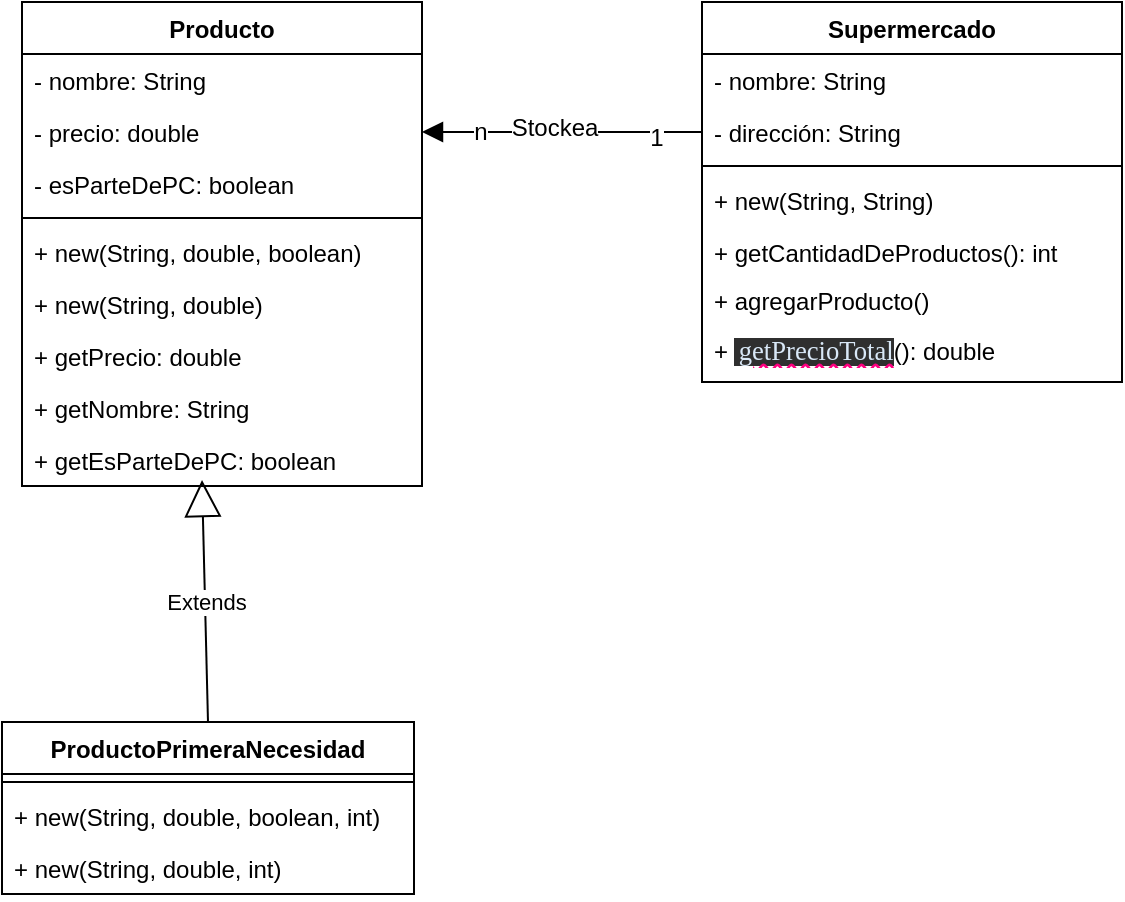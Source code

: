 <mxfile version="24.7.13">
  <diagram id="C5RBs43oDa-KdzZeNtuy" name="Page-1">
    <mxGraphModel dx="741" dy="754" grid="1" gridSize="10" guides="1" tooltips="1" connect="1" arrows="1" fold="1" page="1" pageScale="1" pageWidth="827" pageHeight="1169" math="0" shadow="0">
      <root>
        <mxCell id="WIyWlLk6GJQsqaUBKTNV-0" />
        <mxCell id="WIyWlLk6GJQsqaUBKTNV-1" parent="WIyWlLk6GJQsqaUBKTNV-0" />
        <mxCell id="-BWMu3SajdrgT6GPEbob-0" value="Producto" style="swimlane;fontStyle=1;align=center;verticalAlign=top;childLayout=stackLayout;horizontal=1;startSize=26;horizontalStack=0;resizeParent=1;resizeParentMax=0;resizeLast=0;collapsible=1;marginBottom=0;whiteSpace=wrap;html=1;" parent="WIyWlLk6GJQsqaUBKTNV-1" vertex="1">
          <mxGeometry x="30" y="60" width="200" height="242" as="geometry" />
        </mxCell>
        <mxCell id="-BWMu3SajdrgT6GPEbob-1" value="- nombre: String" style="text;strokeColor=none;fillColor=none;align=left;verticalAlign=top;spacingLeft=4;spacingRight=4;overflow=hidden;rotatable=0;points=[[0,0.5],[1,0.5]];portConstraint=eastwest;whiteSpace=wrap;html=1;" parent="-BWMu3SajdrgT6GPEbob-0" vertex="1">
          <mxGeometry y="26" width="200" height="26" as="geometry" />
        </mxCell>
        <mxCell id="-BWMu3SajdrgT6GPEbob-8" value="- precio: double" style="text;strokeColor=none;fillColor=none;align=left;verticalAlign=top;spacingLeft=4;spacingRight=4;overflow=hidden;rotatable=0;points=[[0,0.5],[1,0.5]];portConstraint=eastwest;whiteSpace=wrap;html=1;" parent="-BWMu3SajdrgT6GPEbob-0" vertex="1">
          <mxGeometry y="52" width="200" height="26" as="geometry" />
        </mxCell>
        <mxCell id="-BWMu3SajdrgT6GPEbob-9" value="- esParteDePC: boolean" style="text;strokeColor=none;fillColor=none;align=left;verticalAlign=top;spacingLeft=4;spacingRight=4;overflow=hidden;rotatable=0;points=[[0,0.5],[1,0.5]];portConstraint=eastwest;whiteSpace=wrap;html=1;" parent="-BWMu3SajdrgT6GPEbob-0" vertex="1">
          <mxGeometry y="78" width="200" height="26" as="geometry" />
        </mxCell>
        <mxCell id="-BWMu3SajdrgT6GPEbob-2" value="" style="line;strokeWidth=1;fillColor=none;align=left;verticalAlign=middle;spacingTop=-1;spacingLeft=3;spacingRight=3;rotatable=0;labelPosition=right;points=[];portConstraint=eastwest;strokeColor=inherit;" parent="-BWMu3SajdrgT6GPEbob-0" vertex="1">
          <mxGeometry y="104" width="200" height="8" as="geometry" />
        </mxCell>
        <mxCell id="-BWMu3SajdrgT6GPEbob-21" value="+ new(String, double, boolean)" style="text;strokeColor=none;fillColor=none;align=left;verticalAlign=top;spacingLeft=4;spacingRight=4;overflow=hidden;rotatable=0;points=[[0,0.5],[1,0.5]];portConstraint=eastwest;whiteSpace=wrap;html=1;" parent="-BWMu3SajdrgT6GPEbob-0" vertex="1">
          <mxGeometry y="112" width="200" height="26" as="geometry" />
        </mxCell>
        <mxCell id="M8ZfKzf1chT2kiOD4Jgj-9" value="+ new(String, double)" style="text;strokeColor=none;fillColor=none;align=left;verticalAlign=top;spacingLeft=4;spacingRight=4;overflow=hidden;rotatable=0;points=[[0,0.5],[1,0.5]];portConstraint=eastwest;whiteSpace=wrap;html=1;" vertex="1" parent="-BWMu3SajdrgT6GPEbob-0">
          <mxGeometry y="138" width="200" height="26" as="geometry" />
        </mxCell>
        <mxCell id="M8ZfKzf1chT2kiOD4Jgj-6" value="+ getPrecio: double" style="text;strokeColor=none;fillColor=none;align=left;verticalAlign=top;spacingLeft=4;spacingRight=4;overflow=hidden;rotatable=0;points=[[0,0.5],[1,0.5]];portConstraint=eastwest;whiteSpace=wrap;html=1;" vertex="1" parent="-BWMu3SajdrgT6GPEbob-0">
          <mxGeometry y="164" width="200" height="26" as="geometry" />
        </mxCell>
        <mxCell id="-BWMu3SajdrgT6GPEbob-22" value="+ getNombre: String" style="text;strokeColor=none;fillColor=none;align=left;verticalAlign=top;spacingLeft=4;spacingRight=4;overflow=hidden;rotatable=0;points=[[0,0.5],[1,0.5]];portConstraint=eastwest;whiteSpace=wrap;html=1;" parent="-BWMu3SajdrgT6GPEbob-0" vertex="1">
          <mxGeometry y="190" width="200" height="26" as="geometry" />
        </mxCell>
        <mxCell id="-BWMu3SajdrgT6GPEbob-23" value="+ getEsParteDePC: boolean" style="text;strokeColor=none;fillColor=none;align=left;verticalAlign=top;spacingLeft=4;spacingRight=4;overflow=hidden;rotatable=0;points=[[0,0.5],[1,0.5]];portConstraint=eastwest;whiteSpace=wrap;html=1;" parent="-BWMu3SajdrgT6GPEbob-0" vertex="1">
          <mxGeometry y="216" width="200" height="26" as="geometry" />
        </mxCell>
        <mxCell id="-BWMu3SajdrgT6GPEbob-4" value="Supermercado" style="swimlane;fontStyle=1;align=center;verticalAlign=top;childLayout=stackLayout;horizontal=1;startSize=26;horizontalStack=0;resizeParent=1;resizeParentMax=0;resizeLast=0;collapsible=1;marginBottom=0;whiteSpace=wrap;html=1;" parent="WIyWlLk6GJQsqaUBKTNV-1" vertex="1">
          <mxGeometry x="370" y="60" width="210" height="190" as="geometry" />
        </mxCell>
        <mxCell id="-BWMu3SajdrgT6GPEbob-5" value="- nombre: String" style="text;strokeColor=none;fillColor=none;align=left;verticalAlign=top;spacingLeft=4;spacingRight=4;overflow=hidden;rotatable=0;points=[[0,0.5],[1,0.5]];portConstraint=eastwest;whiteSpace=wrap;html=1;" parent="-BWMu3SajdrgT6GPEbob-4" vertex="1">
          <mxGeometry y="26" width="210" height="26" as="geometry" />
        </mxCell>
        <mxCell id="-BWMu3SajdrgT6GPEbob-10" value="- dirección: String" style="text;strokeColor=none;fillColor=none;align=left;verticalAlign=top;spacingLeft=4;spacingRight=4;overflow=hidden;rotatable=0;points=[[0,0.5],[1,0.5]];portConstraint=eastwest;whiteSpace=wrap;html=1;" parent="-BWMu3SajdrgT6GPEbob-4" vertex="1">
          <mxGeometry y="52" width="210" height="26" as="geometry" />
        </mxCell>
        <mxCell id="-BWMu3SajdrgT6GPEbob-6" value="" style="line;strokeWidth=1;fillColor=none;align=left;verticalAlign=middle;spacingTop=-1;spacingLeft=3;spacingRight=3;rotatable=0;labelPosition=right;points=[];portConstraint=eastwest;strokeColor=inherit;" parent="-BWMu3SajdrgT6GPEbob-4" vertex="1">
          <mxGeometry y="78" width="210" height="8" as="geometry" />
        </mxCell>
        <mxCell id="M8ZfKzf1chT2kiOD4Jgj-7" value="+ new(String, String)" style="text;strokeColor=none;fillColor=none;align=left;verticalAlign=top;spacingLeft=4;spacingRight=4;overflow=hidden;rotatable=0;points=[[0,0.5],[1,0.5]];portConstraint=eastwest;whiteSpace=wrap;html=1;" vertex="1" parent="-BWMu3SajdrgT6GPEbob-4">
          <mxGeometry y="86" width="210" height="26" as="geometry" />
        </mxCell>
        <mxCell id="M8ZfKzf1chT2kiOD4Jgj-5" value="+ getCantidadDeProductos(): int" style="text;strokeColor=none;fillColor=none;align=left;verticalAlign=top;spacingLeft=4;spacingRight=4;overflow=hidden;rotatable=0;points=[[0,0.5],[1,0.5]];portConstraint=eastwest;whiteSpace=wrap;html=1;" vertex="1" parent="-BWMu3SajdrgT6GPEbob-4">
          <mxGeometry y="112" width="210" height="24" as="geometry" />
        </mxCell>
        <mxCell id="-BWMu3SajdrgT6GPEbob-7" value="+ agregarProducto()" style="text;strokeColor=none;fillColor=none;align=left;verticalAlign=top;spacingLeft=4;spacingRight=4;overflow=hidden;rotatable=0;points=[[0,0.5],[1,0.5]];portConstraint=eastwest;whiteSpace=wrap;html=1;" parent="-BWMu3SajdrgT6GPEbob-4" vertex="1">
          <mxGeometry y="136" width="210" height="24" as="geometry" />
        </mxCell>
        <mxCell id="-BWMu3SajdrgT6GPEbob-17" value="+&amp;nbsp;&lt;span style=&quot;background-color:#2f2f2f;padding:0px 0px 0px 2px;&quot;&gt;&lt;span style=&quot;color: rgb(204, 204, 204); font-family: Consolas; font-size: 10pt; white-space: pre;&quot;&gt;&lt;span style=&quot;color:#e6e6fa;&quot;&gt;&lt;/span&gt;&lt;span style=&quot;color: rgb(217, 232, 247); text-decoration-line: underline; text-decoration-color: rgb(255, 0, 128); text-decoration-style: wavy;&quot;&gt;getPrecioTotal&lt;/span&gt;&lt;/span&gt;&lt;/span&gt;(): double" style="text;strokeColor=none;fillColor=none;align=left;verticalAlign=top;spacingLeft=4;spacingRight=4;overflow=hidden;rotatable=0;points=[[0,0.5],[1,0.5]];portConstraint=eastwest;whiteSpace=wrap;html=1;" parent="-BWMu3SajdrgT6GPEbob-4" vertex="1">
          <mxGeometry y="160" width="210" height="30" as="geometry" />
        </mxCell>
        <mxCell id="-BWMu3SajdrgT6GPEbob-11" value="" style="endArrow=block;endFill=1;html=1;edgeStyle=orthogonalEdgeStyle;align=left;verticalAlign=top;rounded=0;fontSize=12;startSize=8;endSize=8;curved=1;exitX=0;exitY=0.5;exitDx=0;exitDy=0;entryX=1;entryY=0.5;entryDx=0;entryDy=0;" parent="WIyWlLk6GJQsqaUBKTNV-1" source="-BWMu3SajdrgT6GPEbob-10" target="-BWMu3SajdrgT6GPEbob-8" edge="1">
          <mxGeometry x="-1" relative="1" as="geometry">
            <mxPoint x="230" y="410" as="sourcePoint" />
            <mxPoint x="390" y="410" as="targetPoint" />
          </mxGeometry>
        </mxCell>
        <mxCell id="-BWMu3SajdrgT6GPEbob-16" value="Stockea" style="edgeLabel;html=1;align=center;verticalAlign=middle;resizable=0;points=[];fontSize=12;" parent="-BWMu3SajdrgT6GPEbob-11" vertex="1" connectable="0">
          <mxGeometry x="0.067" y="-2" relative="1" as="geometry">
            <mxPoint as="offset" />
          </mxGeometry>
        </mxCell>
        <mxCell id="-BWMu3SajdrgT6GPEbob-19" value="n" style="edgeLabel;html=1;align=center;verticalAlign=middle;resizable=0;points=[];fontSize=12;" parent="-BWMu3SajdrgT6GPEbob-11" vertex="1" connectable="0">
          <mxGeometry x="0.589" relative="1" as="geometry">
            <mxPoint as="offset" />
          </mxGeometry>
        </mxCell>
        <mxCell id="-BWMu3SajdrgT6GPEbob-20" value="1" style="edgeLabel;html=1;align=center;verticalAlign=middle;resizable=0;points=[];fontSize=12;" parent="-BWMu3SajdrgT6GPEbob-11" vertex="1" connectable="0">
          <mxGeometry x="-0.667" y="3" relative="1" as="geometry">
            <mxPoint as="offset" />
          </mxGeometry>
        </mxCell>
        <mxCell id="-BWMu3SajdrgT6GPEbob-24" value="ProductoPrimeraNecesidad" style="swimlane;fontStyle=1;align=center;verticalAlign=top;childLayout=stackLayout;horizontal=1;startSize=26;horizontalStack=0;resizeParent=1;resizeParentMax=0;resizeLast=0;collapsible=1;marginBottom=0;whiteSpace=wrap;html=1;" parent="WIyWlLk6GJQsqaUBKTNV-1" vertex="1">
          <mxGeometry x="20" y="420" width="206" height="86" as="geometry" />
        </mxCell>
        <mxCell id="-BWMu3SajdrgT6GPEbob-28" value="" style="line;strokeWidth=1;fillColor=none;align=left;verticalAlign=middle;spacingTop=-1;spacingLeft=3;spacingRight=3;rotatable=0;labelPosition=right;points=[];portConstraint=eastwest;strokeColor=inherit;" parent="-BWMu3SajdrgT6GPEbob-24" vertex="1">
          <mxGeometry y="26" width="206" height="8" as="geometry" />
        </mxCell>
        <mxCell id="M8ZfKzf1chT2kiOD4Jgj-8" value="+ new(String, double, boolean, int)" style="text;strokeColor=none;fillColor=none;align=left;verticalAlign=top;spacingLeft=4;spacingRight=4;overflow=hidden;rotatable=0;points=[[0,0.5],[1,0.5]];portConstraint=eastwest;whiteSpace=wrap;html=1;" vertex="1" parent="-BWMu3SajdrgT6GPEbob-24">
          <mxGeometry y="34" width="206" height="26" as="geometry" />
        </mxCell>
        <mxCell id="M8ZfKzf1chT2kiOD4Jgj-10" value="+ new(String, double, int)" style="text;strokeColor=none;fillColor=none;align=left;verticalAlign=top;spacingLeft=4;spacingRight=4;overflow=hidden;rotatable=0;points=[[0,0.5],[1,0.5]];portConstraint=eastwest;whiteSpace=wrap;html=1;" vertex="1" parent="-BWMu3SajdrgT6GPEbob-24">
          <mxGeometry y="60" width="206" height="26" as="geometry" />
        </mxCell>
        <mxCell id="M8ZfKzf1chT2kiOD4Jgj-4" value="Extends" style="endArrow=block;endSize=16;endFill=0;html=1;rounded=0;exitX=0.5;exitY=0;exitDx=0;exitDy=0;entryX=0.45;entryY=0.885;entryDx=0;entryDy=0;entryPerimeter=0;" edge="1" parent="WIyWlLk6GJQsqaUBKTNV-1" source="-BWMu3SajdrgT6GPEbob-24" target="-BWMu3SajdrgT6GPEbob-23">
          <mxGeometry width="160" relative="1" as="geometry">
            <mxPoint x="330" y="380" as="sourcePoint" />
            <mxPoint x="490" y="380" as="targetPoint" />
          </mxGeometry>
        </mxCell>
      </root>
    </mxGraphModel>
  </diagram>
</mxfile>

